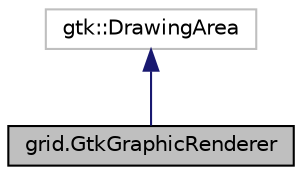 digraph "grid.GtkGraphicRenderer"
{
 // LATEX_PDF_SIZE
  edge [fontname="Helvetica",fontsize="10",labelfontname="Helvetica",labelfontsize="10"];
  node [fontname="Helvetica",fontsize="10",shape=record];
  Node1 [label="grid.GtkGraphicRenderer",height=0.2,width=0.4,color="black", fillcolor="grey75", style="filled", fontcolor="black",tooltip="GtkGraphicRenderer class."];
  Node2 -> Node1 [dir="back",color="midnightblue",fontsize="10",style="solid",fontname="Helvetica"];
  Node2 [label="gtk::DrawingArea",height=0.2,width=0.4,color="grey75", fillcolor="white", style="filled",tooltip=" "];
}

